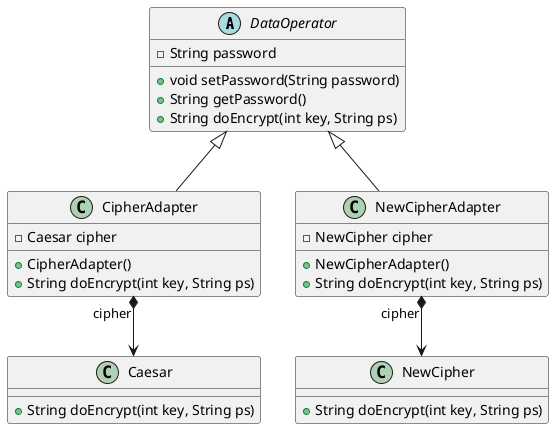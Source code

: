 @startuml 

skinparam DefaultFontName PingFangSC-Regular

abstract class DataOperator{
    - String password
    + void setPassword(String password)
    + String getPassword()
    + String doEncrypt(int key, String ps)
}
class CipherAdapter{
    - Caesar cipher
    + CipherAdapter()
    + String doEncrypt(int key, String ps)
}
class NewCipherAdapter{
    - NewCipher cipher
    + NewCipherAdapter()
    + String doEncrypt(int key, String ps)
}
class Caesar{
    + String doEncrypt(int key, String ps)
}
class NewCipher{
    + String doEncrypt(int key, String ps)
}

DataOperator <|-- CipherAdapter
DataOperator <|-- NewCipherAdapter
CipherAdapter "cipher" *--> Caesar
NewCipherAdapter "cipher" *--> NewCipher

@enduml
